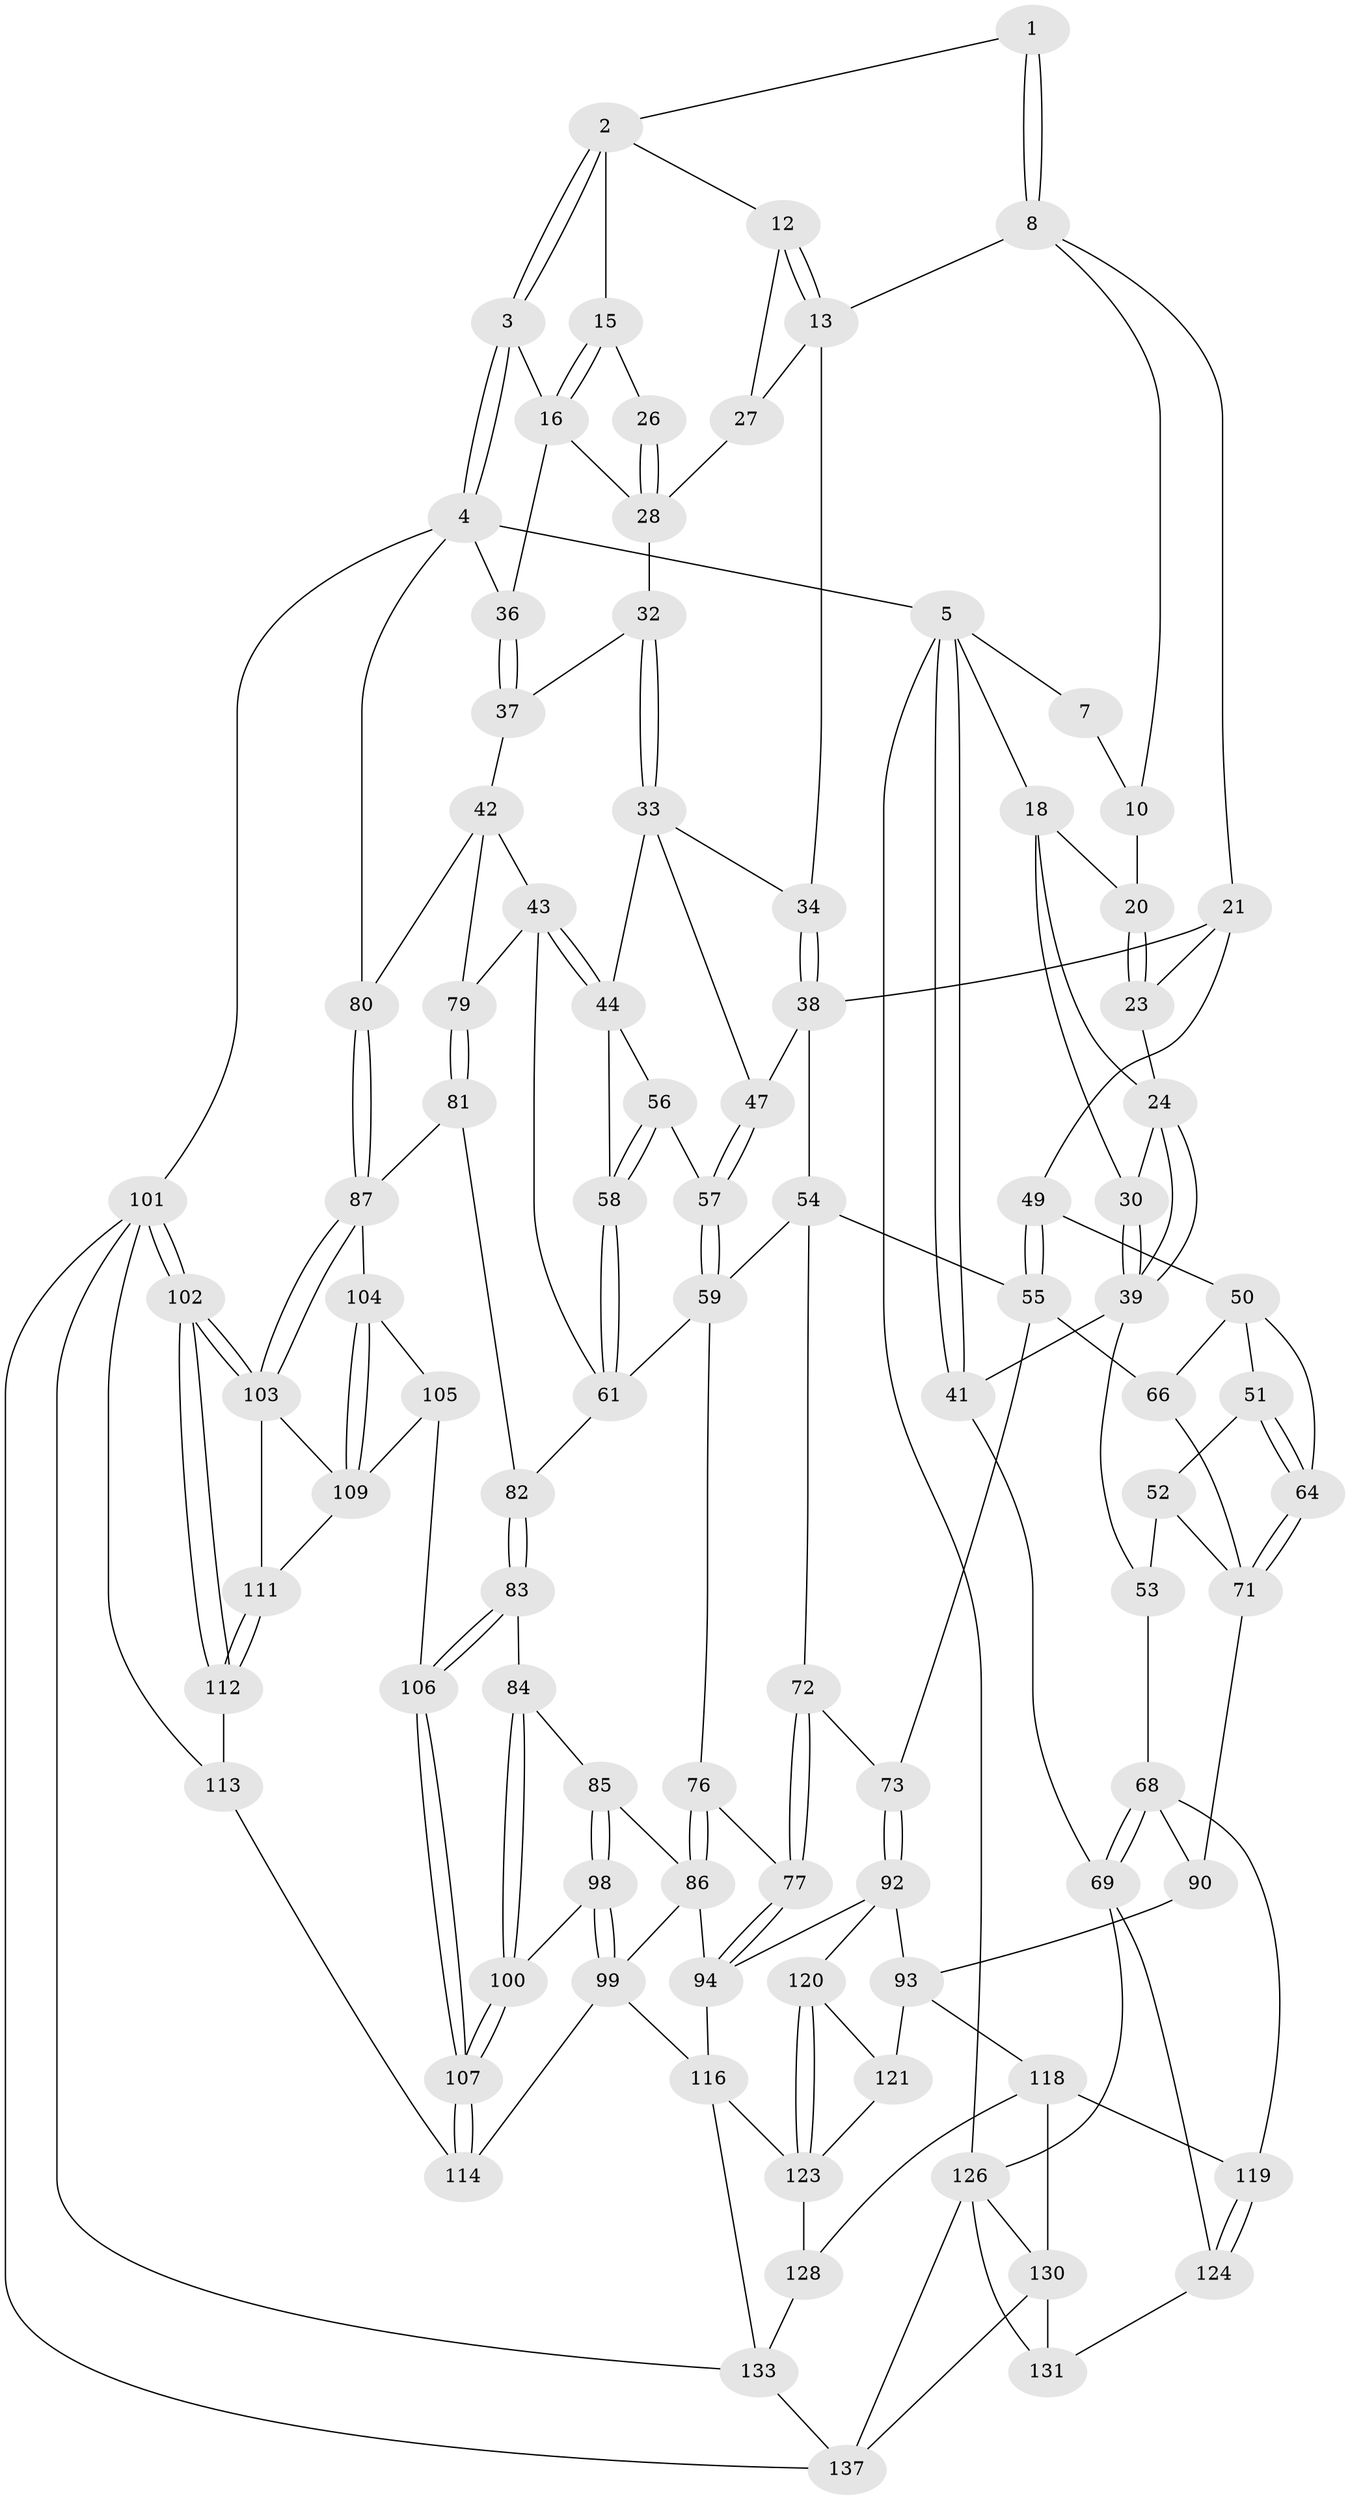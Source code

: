 // Generated by graph-tools (version 1.1) at 2025/52/02/27/25 19:52:43]
// undirected, 95 vertices, 207 edges
graph export_dot {
graph [start="1"]
  node [color=gray90,style=filled];
  1 [pos="+0.6491256076753545+0"];
  2 [pos="+0.6960728988791673+0",super="+11"];
  3 [pos="+1+0"];
  4 [pos="+1+0",super="+35"];
  5 [pos="+0+0",super="+6"];
  7 [pos="+0.3787299328657485+0"];
  8 [pos="+0.6032418706042236+0.02301614571208505",super="+9"];
  10 [pos="+0.36671213017812093+0"];
  12 [pos="+0.7415981163554882+0.05868033954021103"];
  13 [pos="+0.7187535205483633+0.11240741007406507",super="+14"];
  15 [pos="+0.8396587537221526+0.09078513795400621"];
  16 [pos="+0.880493739262285+0.11720622811892129",super="+17"];
  18 [pos="+0.11865148869429647+0.050844105134450666",super="+19"];
  20 [pos="+0.3451153213602861+0"];
  21 [pos="+0.45969137364410173+0.210380315426153",super="+22"];
  23 [pos="+0.4030979833563323+0.2188413477209729"];
  24 [pos="+0.3852687584145236+0.2158362875450715",super="+25"];
  26 [pos="+0.7830171800984299+0.0867112767621567"];
  27 [pos="+0.7786869706561074+0.08605810628656424",super="+29"];
  28 [pos="+0.7847777920333843+0.1271663450087352",super="+31"];
  30 [pos="+0.17793758751125716+0.12751454126392026"];
  32 [pos="+0.849400195447811+0.18365027917590643"];
  33 [pos="+0.8387440071374289+0.1948697629241632",super="+46"];
  34 [pos="+0.6679642134151936+0.16607209510370305"];
  36 [pos="+1+0.2809808929111014"];
  37 [pos="+0.8774367685839217+0.1999776991875411"];
  38 [pos="+0.6413749253419867+0.2100633585069182",super="+48"];
  39 [pos="+0.18548249492175803+0.24958654343362324",super="+40"];
  41 [pos="+0+0.36185919574892095"];
  42 [pos="+1+0.37104223904835504",super="+78"];
  43 [pos="+0.9593993450628369+0.36552996470756793",super="+74"];
  44 [pos="+0.8867630638245058+0.33428377466883585",super="+45"];
  47 [pos="+0.6916816323108467+0.29970982582893035"];
  49 [pos="+0.4558719088681771+0.3226417215576614"];
  50 [pos="+0.4358725134339378+0.3475546903091656",super="+63"];
  51 [pos="+0.36086270381007285+0.372227028083867"];
  52 [pos="+0.23794355884542037+0.3613030484538202",super="+70"];
  53 [pos="+0.2275286051701513+0.35225342943324606",super="+67"];
  54 [pos="+0.5261280936961868+0.3718979039153621",super="+60"];
  55 [pos="+0.5249867906512339+0.3715949507068788",super="+65"];
  56 [pos="+0.7948359977630743+0.3542467387908416"];
  57 [pos="+0.69188526013409+0.30080655584891847"];
  58 [pos="+0.7924456063434687+0.41465818318724984"];
  59 [pos="+0.6879676999352612+0.39617853338290887",super="+62"];
  61 [pos="+0.7788383996673137+0.45528125272430864",super="+75"];
  64 [pos="+0.30783149585449165+0.4878399070105214"];
  66 [pos="+0.43522228843073224+0.5080293869071338"];
  68 [pos="+0.053073836204497835+0.5911141081441236",super="+91"];
  69 [pos="+0+0.5537246349364359",super="+125"];
  71 [pos="+0.3062713443956069+0.4897304865919051",super="+89"];
  72 [pos="+0.5870028730283986+0.5519297601936638"];
  73 [pos="+0.5518592646281388+0.5561353497221019"];
  76 [pos="+0.655165022153539+0.5656963186256402"];
  77 [pos="+0.6172731805778404+0.5653207826596344"];
  79 [pos="+0.929148504774408+0.48627320635545496"];
  80 [pos="+1+0.3605920555208854"];
  81 [pos="+0.906781421660776+0.5520163834072835"];
  82 [pos="+0.8375513171085255+0.5917658939675113"];
  83 [pos="+0.8372482928365399+0.5926044264348359"];
  84 [pos="+0.8042612812577541+0.603914114656608"];
  85 [pos="+0.7027650828045646+0.6021102395088771"];
  86 [pos="+0.6709591241218754+0.5812943755772252",super="+97"];
  87 [pos="+1+0.6351328319773227",super="+88"];
  90 [pos="+0.34473431125959475+0.5824500406391563"];
  92 [pos="+0.520008584451953+0.5980920310510085",super="+96"];
  93 [pos="+0.41800555826322205+0.6697239887460363",super="+117"];
  94 [pos="+0.5941422834038846+0.6800756899815167",super="+95"];
  98 [pos="+0.7175067555633331+0.6828669235985124"];
  99 [pos="+0.6988423250767465+0.7569843516518734",super="+115"];
  100 [pos="+0.7751495418874061+0.6731993654032193"];
  101 [pos="+1+1",super="+132"];
  102 [pos="+1+1"];
  103 [pos="+1+0.6839475892731499",super="+108"];
  104 [pos="+0.9126523966469294+0.6515837361730545"];
  105 [pos="+0.86650139406247+0.6391310345298828"];
  106 [pos="+0.857869232658562+0.6315660882793712"];
  107 [pos="+0.7992919126398403+0.7318054262040417"];
  109 [pos="+0.9319917292089536+0.6867791720573452",super="+110"];
  111 [pos="+0.8728228166723946+0.8085082528337894"];
  112 [pos="+0.872482632409838+0.808921926527563"];
  113 [pos="+0.853611082252944+0.8157326352383975"];
  114 [pos="+0.7902498274098643+0.8107265365150701"];
  116 [pos="+0.690051675415632+0.8562562957999699",super="+122"];
  118 [pos="+0.3431604468623233+0.774479874642308",super="+129"];
  119 [pos="+0.19190066172169765+0.73059401227798"];
  120 [pos="+0.4651367779504204+0.7447427676588704"];
  121 [pos="+0.4433963384677002+0.739990089750116"];
  123 [pos="+0.6062825143925037+0.9058797896870142",super="+127"];
  124 [pos="+0.17598092236940055+0.8003748530953072"];
  126 [pos="+0+0.9605007472961882",super="+134"];
  128 [pos="+0.39305734515949065+0.9239908919649257"];
  130 [pos="+0.2847978002178277+0.9038820395284768",super="+135"];
  131 [pos="+0.17773044326557205+0.83390345555526"];
  133 [pos="+0.6676927852076775+1",super="+136"];
  137 [pos="+0.20874502150693502+1"];
  1 -- 2;
  1 -- 8;
  1 -- 8;
  2 -- 3;
  2 -- 3;
  2 -- 12;
  2 -- 15;
  3 -- 4;
  3 -- 4;
  3 -- 16;
  4 -- 5;
  4 -- 101;
  4 -- 80;
  4 -- 36;
  5 -- 41;
  5 -- 41;
  5 -- 126;
  5 -- 18;
  5 -- 7;
  7 -- 10;
  8 -- 13;
  8 -- 10;
  8 -- 21;
  10 -- 20;
  12 -- 13;
  12 -- 13;
  12 -- 27;
  13 -- 34;
  13 -- 27;
  15 -- 16;
  15 -- 16;
  15 -- 26;
  16 -- 28;
  16 -- 36;
  18 -- 30;
  18 -- 24;
  18 -- 20;
  20 -- 23;
  20 -- 23;
  21 -- 38;
  21 -- 49;
  21 -- 23;
  23 -- 24;
  24 -- 39;
  24 -- 39;
  24 -- 30;
  26 -- 28;
  26 -- 28;
  27 -- 28;
  28 -- 32;
  30 -- 39;
  30 -- 39;
  32 -- 33;
  32 -- 33;
  32 -- 37;
  33 -- 34;
  33 -- 44;
  33 -- 47;
  34 -- 38;
  34 -- 38;
  36 -- 37;
  36 -- 37;
  37 -- 42;
  38 -- 54;
  38 -- 47;
  39 -- 41;
  39 -- 53;
  41 -- 69;
  42 -- 43;
  42 -- 80;
  42 -- 79;
  43 -- 44;
  43 -- 44;
  43 -- 61;
  43 -- 79;
  44 -- 58;
  44 -- 56;
  47 -- 57;
  47 -- 57;
  49 -- 50;
  49 -- 55;
  49 -- 55;
  50 -- 51;
  50 -- 64;
  50 -- 66;
  51 -- 52;
  51 -- 64;
  51 -- 64;
  52 -- 53 [weight=2];
  52 -- 71;
  53 -- 68;
  54 -- 55;
  54 -- 72;
  54 -- 59;
  55 -- 73;
  55 -- 66;
  56 -- 57;
  56 -- 58;
  56 -- 58;
  57 -- 59;
  57 -- 59;
  58 -- 61;
  58 -- 61;
  59 -- 76;
  59 -- 61;
  61 -- 82;
  64 -- 71;
  64 -- 71;
  66 -- 71;
  68 -- 69;
  68 -- 69;
  68 -- 90;
  68 -- 119;
  69 -- 124;
  69 -- 126;
  71 -- 90;
  72 -- 73;
  72 -- 77;
  72 -- 77;
  73 -- 92;
  73 -- 92;
  76 -- 77;
  76 -- 86;
  76 -- 86;
  77 -- 94;
  77 -- 94;
  79 -- 81;
  79 -- 81;
  80 -- 87;
  80 -- 87;
  81 -- 82;
  81 -- 87;
  82 -- 83;
  82 -- 83;
  83 -- 84;
  83 -- 106;
  83 -- 106;
  84 -- 85;
  84 -- 100;
  84 -- 100;
  85 -- 86;
  85 -- 98;
  85 -- 98;
  86 -- 99;
  86 -- 94;
  87 -- 103;
  87 -- 103;
  87 -- 104;
  90 -- 93;
  92 -- 93;
  92 -- 120;
  92 -- 94;
  93 -- 121;
  93 -- 118;
  94 -- 116;
  98 -- 99;
  98 -- 99;
  98 -- 100;
  99 -- 114;
  99 -- 116;
  100 -- 107;
  100 -- 107;
  101 -- 102;
  101 -- 102;
  101 -- 137;
  101 -- 113;
  101 -- 133;
  102 -- 103;
  102 -- 103;
  102 -- 112;
  102 -- 112;
  103 -- 111;
  103 -- 109;
  104 -- 105;
  104 -- 109;
  104 -- 109;
  105 -- 106;
  105 -- 109;
  106 -- 107;
  106 -- 107;
  107 -- 114;
  107 -- 114;
  109 -- 111;
  111 -- 112;
  111 -- 112;
  112 -- 113;
  113 -- 114;
  116 -- 123;
  116 -- 133;
  118 -- 119;
  118 -- 128;
  118 -- 130;
  119 -- 124;
  119 -- 124;
  120 -- 121;
  120 -- 123;
  120 -- 123;
  121 -- 123;
  123 -- 128;
  124 -- 131;
  126 -- 137;
  126 -- 131;
  126 -- 130;
  128 -- 133;
  130 -- 131;
  130 -- 137;
  133 -- 137;
}

